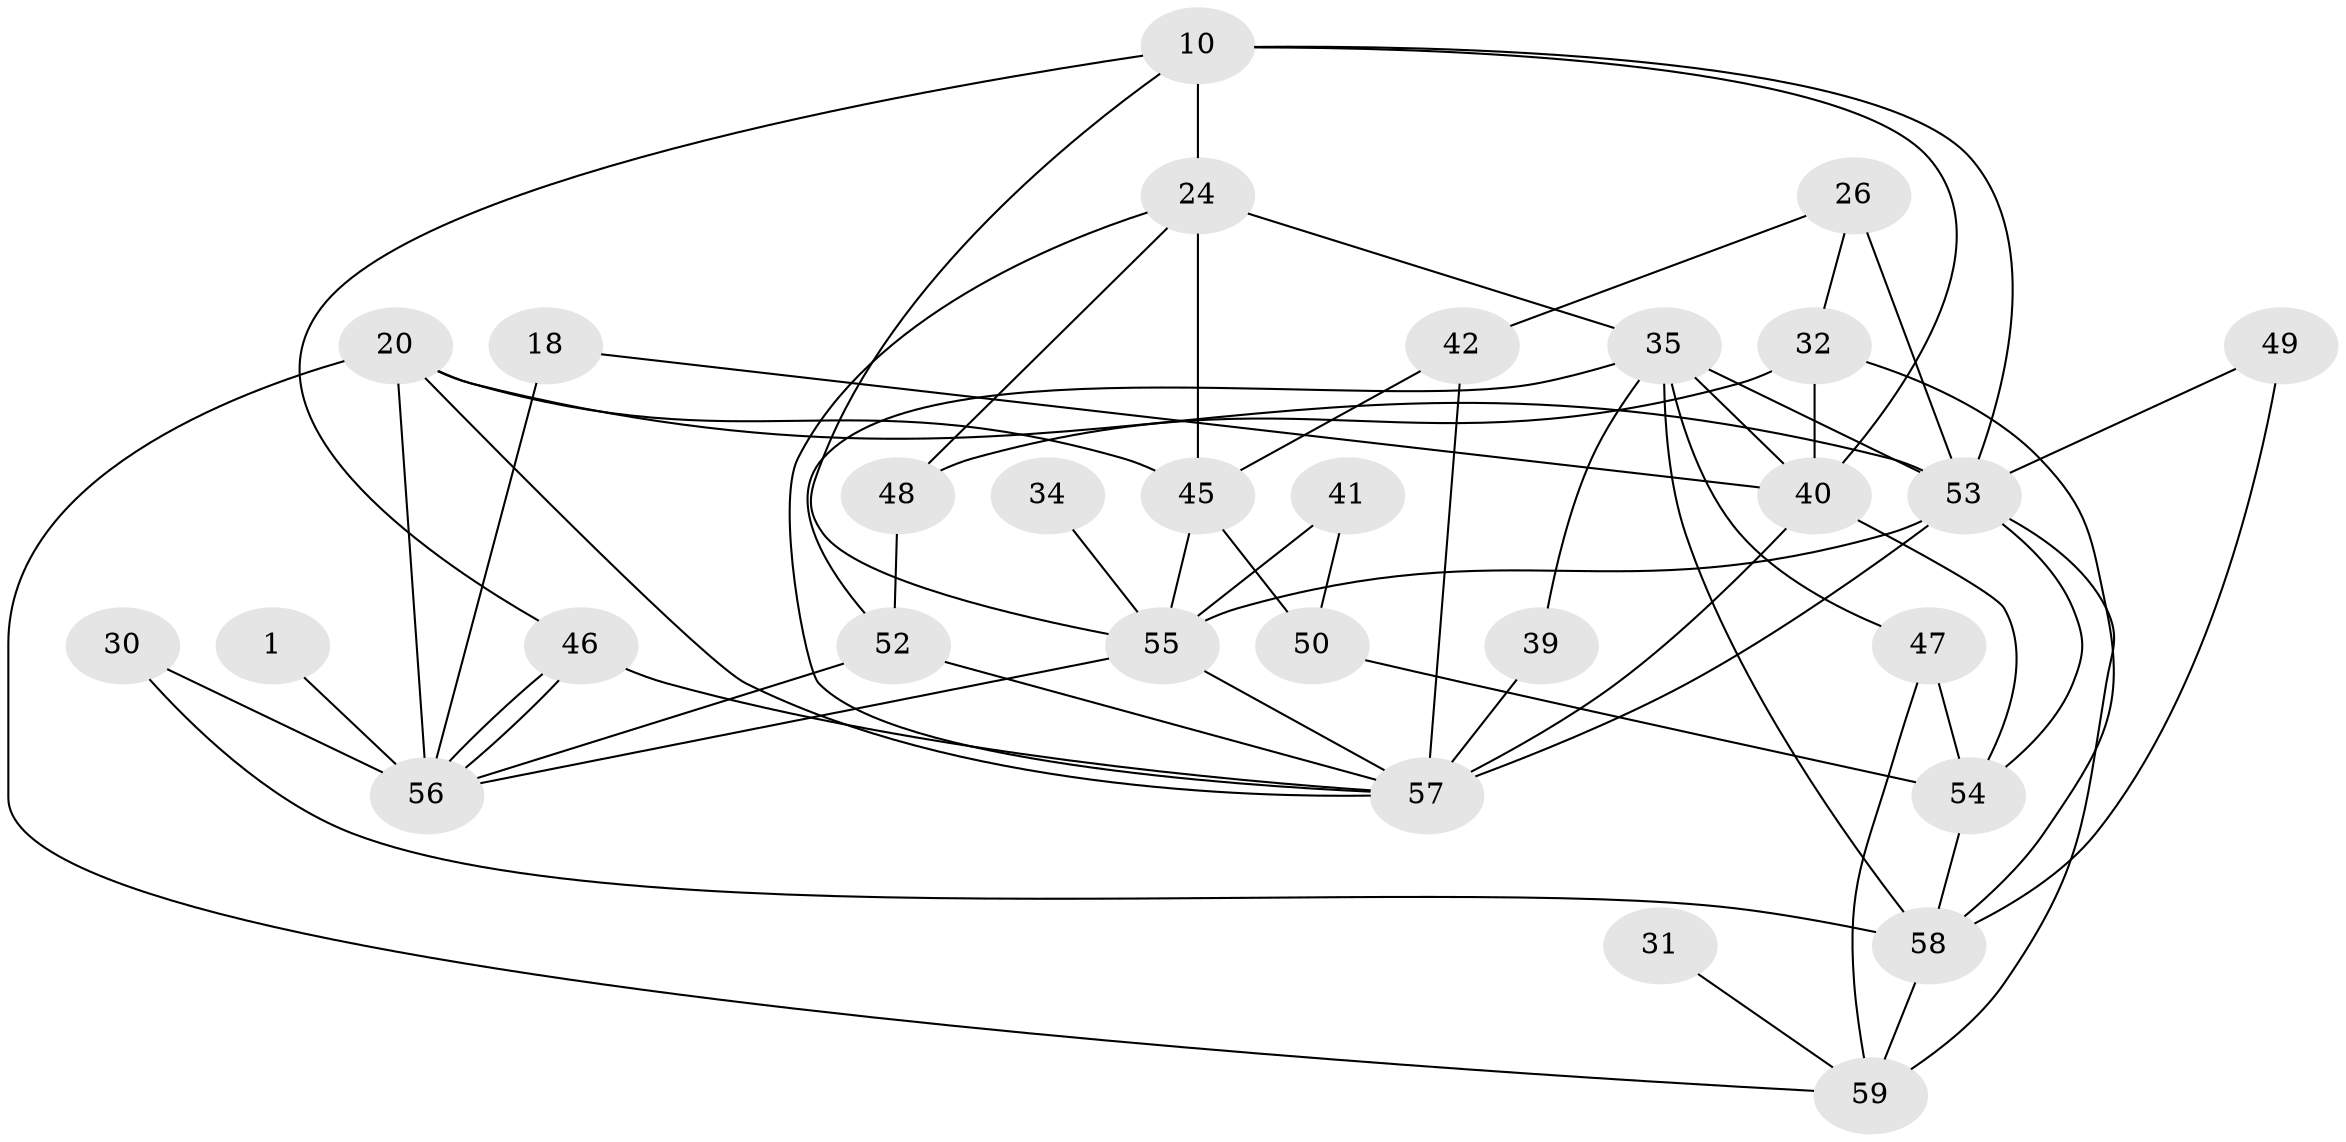 // original degree distribution, {2: 0.15254237288135594, 3: 0.288135593220339, 7: 0.05084745762711865, 4: 0.23728813559322035, 5: 0.15254237288135594, 6: 0.1016949152542373, 9: 0.01694915254237288}
// Generated by graph-tools (version 1.1) at 2025/49/03/09/25 04:49:26]
// undirected, 29 vertices, 61 edges
graph export_dot {
graph [start="1"]
  node [color=gray90,style=filled];
  1;
  10;
  18;
  20;
  24;
  26;
  30;
  31;
  32;
  34;
  35 [super="+27+33"];
  39;
  40 [super="+15+17"];
  41;
  42 [super="+7+13"];
  45 [super="+14+19"];
  46 [super="+37"];
  47;
  48;
  49;
  50;
  52 [super="+6"];
  53 [super="+21+43"];
  54;
  55 [super="+22"];
  56 [super="+51"];
  57 [super="+25+36"];
  58;
  59 [super="+11+38+44"];
  1 -- 56 [weight=2];
  10 -- 55;
  10 -- 24;
  10 -- 46;
  10 -- 40;
  10 -- 53;
  18 -- 56;
  18 -- 40;
  20 -- 56 [weight=2];
  20 -- 59;
  20 -- 45;
  20 -- 53;
  20 -- 57;
  24 -- 45 [weight=3];
  24 -- 48;
  24 -- 57;
  24 -- 35;
  26 -- 32;
  26 -- 42;
  26 -- 53 [weight=2];
  30 -- 56;
  30 -- 58;
  31 -- 59 [weight=2];
  32 -- 48;
  32 -- 40 [weight=2];
  32 -- 58;
  34 -- 55 [weight=2];
  35 -- 39;
  35 -- 40 [weight=3];
  35 -- 47;
  35 -- 58;
  35 -- 53 [weight=3];
  35 -- 52 [weight=2];
  39 -- 57 [weight=2];
  40 -- 57;
  40 -- 54;
  41 -- 50;
  41 -- 55 [weight=2];
  42 -- 57 [weight=4];
  42 -- 45 [weight=2];
  45 -- 50;
  45 -- 55;
  46 -- 57 [weight=2];
  46 -- 56;
  46 -- 56;
  47 -- 59;
  47 -- 54;
  48 -- 52;
  49 -- 58;
  49 -- 53;
  50 -- 54;
  52 -- 57 [weight=2];
  52 -- 56;
  53 -- 59 [weight=3];
  53 -- 54;
  53 -- 55 [weight=2];
  53 -- 57 [weight=2];
  54 -- 58;
  55 -- 56;
  55 -- 57 [weight=2];
  58 -- 59;
}
